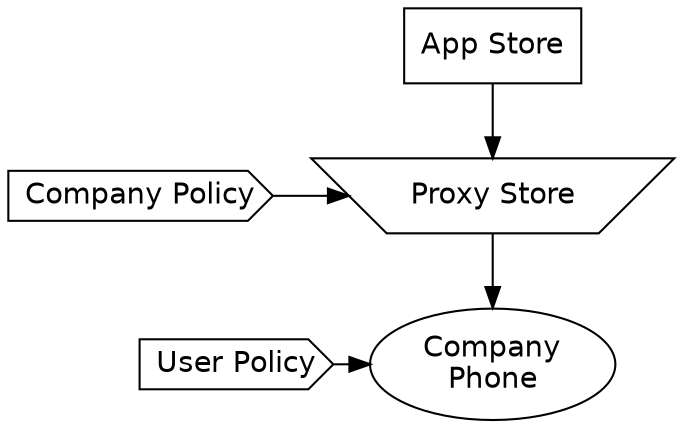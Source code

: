 digraph proxystore {
  overlap = false;
  splines = true;

  appStore      [label="App Store"      shape=box          fontname="Helvetica"]
  proxyStore    [label="Proxy Store"    shape=invtrapezium fontname="Helvetica"]
  companyPolicy [label="Company Policy" shape=cds          fontname="Helvetica"]
  userPolicy    [label="User Policy"    shape=cds          fontname="Helvetica"]
  phone         [label="Company\nPhone" shape=oval         fontname="Helvetica"]

  appStore      -> proxyStore -> phone;
  companyPolicy -> proxyStore;
  userPolicy    -> phone;

  {rank=same; companyPolicy proxyStore}
  {rank=same; userPolicy phone}

}

